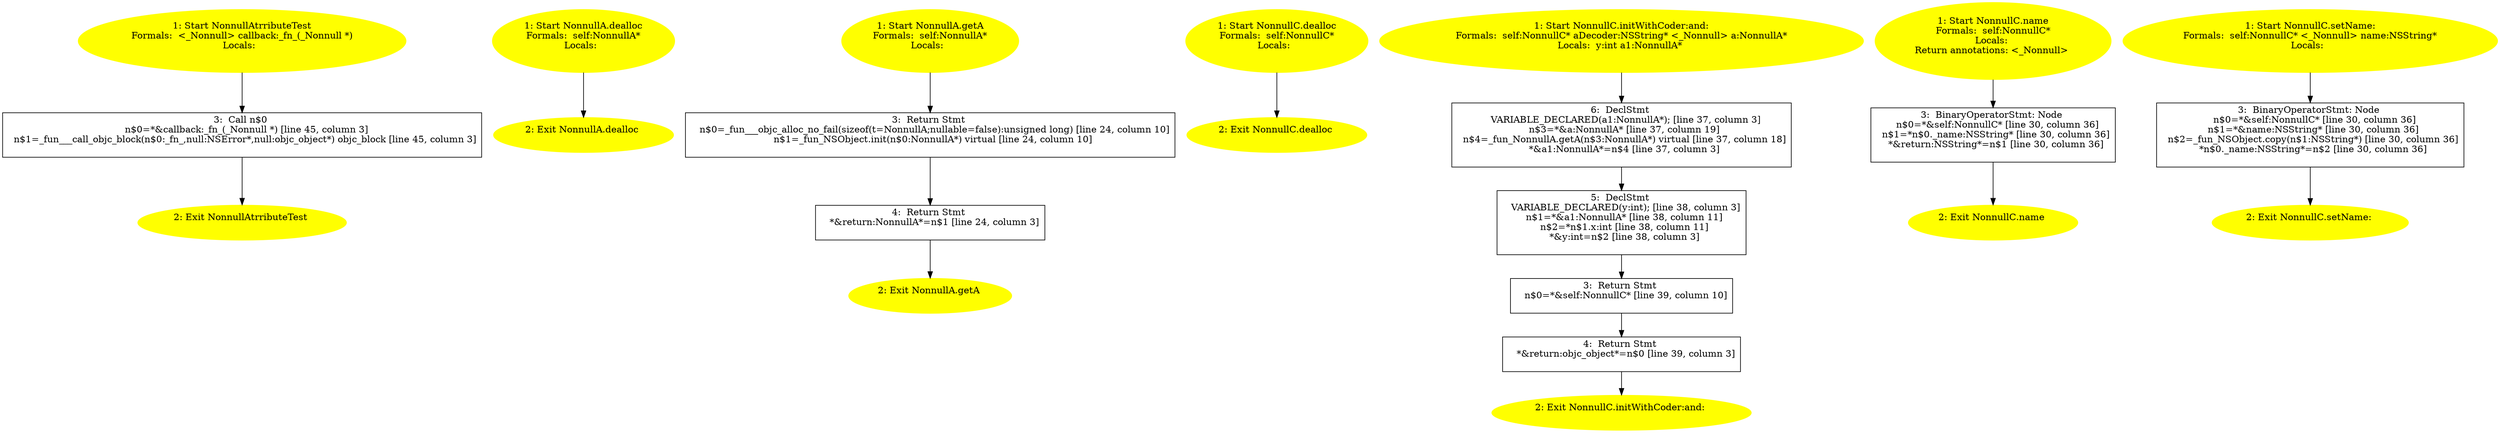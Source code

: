 /* @generated */
digraph cfg {
"NonnullAtrributeTest.69a49728cf7d46ab_1" [label="1: Start NonnullAtrributeTest\nFormals:  <_Nonnull> callback:_fn_(_Nonnull *)\nLocals:  \n  " color=yellow style=filled]
	

	 "NonnullAtrributeTest.69a49728cf7d46ab_1" -> "NonnullAtrributeTest.69a49728cf7d46ab_3" ;
"NonnullAtrributeTest.69a49728cf7d46ab_2" [label="2: Exit NonnullAtrributeTest \n  " color=yellow style=filled]
	

"NonnullAtrributeTest.69a49728cf7d46ab_3" [label="3:  Call n$0 \n   n$0=*&callback:_fn_(_Nonnull *) [line 45, column 3]\n  n$1=_fun___call_objc_block(n$0:_fn_,null:NSError*,null:objc_object*) objc_block [line 45, column 3]\n " shape="box"]
	

	 "NonnullAtrributeTest.69a49728cf7d46ab_3" -> "NonnullAtrributeTest.69a49728cf7d46ab_2" ;
"dealloc#NonnullA#[instance].1bb4d04737467238_1" [label="1: Start NonnullA.dealloc\nFormals:  self:NonnullA*\nLocals:  \n  " color=yellow style=filled]
	

	 "dealloc#NonnullA#[instance].1bb4d04737467238_1" -> "dealloc#NonnullA#[instance].1bb4d04737467238_2" ;
"dealloc#NonnullA#[instance].1bb4d04737467238_2" [label="2: Exit NonnullA.dealloc \n  " color=yellow style=filled]
	

"getA#NonnullA#[instance].bed6ee7d34a08b22_1" [label="1: Start NonnullA.getA\nFormals:  self:NonnullA*\nLocals:  \n  " color=yellow style=filled]
	

	 "getA#NonnullA#[instance].bed6ee7d34a08b22_1" -> "getA#NonnullA#[instance].bed6ee7d34a08b22_3" ;
"getA#NonnullA#[instance].bed6ee7d34a08b22_2" [label="2: Exit NonnullA.getA \n  " color=yellow style=filled]
	

"getA#NonnullA#[instance].bed6ee7d34a08b22_3" [label="3:  Return Stmt \n   n$0=_fun___objc_alloc_no_fail(sizeof(t=NonnullA;nullable=false):unsigned long) [line 24, column 10]\n  n$1=_fun_NSObject.init(n$0:NonnullA*) virtual [line 24, column 10]\n " shape="box"]
	

	 "getA#NonnullA#[instance].bed6ee7d34a08b22_3" -> "getA#NonnullA#[instance].bed6ee7d34a08b22_4" ;
"getA#NonnullA#[instance].bed6ee7d34a08b22_4" [label="4:  Return Stmt \n   *&return:NonnullA*=n$1 [line 24, column 3]\n " shape="box"]
	

	 "getA#NonnullA#[instance].bed6ee7d34a08b22_4" -> "getA#NonnullA#[instance].bed6ee7d34a08b22_2" ;
"dealloc#NonnullC#[instance].f40310f4b791fbd6_1" [label="1: Start NonnullC.dealloc\nFormals:  self:NonnullC*\nLocals:  \n  " color=yellow style=filled]
	

	 "dealloc#NonnullC#[instance].f40310f4b791fbd6_1" -> "dealloc#NonnullC#[instance].f40310f4b791fbd6_2" ;
"dealloc#NonnullC#[instance].f40310f4b791fbd6_2" [label="2: Exit NonnullC.dealloc \n  " color=yellow style=filled]
	

"initWithCoder:and:#NonnullC(class.6f76fa7b7626e4a1_1" [label="1: Start NonnullC.initWithCoder:and:\nFormals:  self:NonnullC* aDecoder:NSString* <_Nonnull> a:NonnullA*\nLocals:  y:int a1:NonnullA* \n  " color=yellow style=filled]
	

	 "initWithCoder:and:#NonnullC(class.6f76fa7b7626e4a1_1" -> "initWithCoder:and:#NonnullC(class.6f76fa7b7626e4a1_6" ;
"initWithCoder:and:#NonnullC(class.6f76fa7b7626e4a1_2" [label="2: Exit NonnullC.initWithCoder:and: \n  " color=yellow style=filled]
	

"initWithCoder:and:#NonnullC(class.6f76fa7b7626e4a1_3" [label="3:  Return Stmt \n   n$0=*&self:NonnullC* [line 39, column 10]\n " shape="box"]
	

	 "initWithCoder:and:#NonnullC(class.6f76fa7b7626e4a1_3" -> "initWithCoder:and:#NonnullC(class.6f76fa7b7626e4a1_4" ;
"initWithCoder:and:#NonnullC(class.6f76fa7b7626e4a1_4" [label="4:  Return Stmt \n   *&return:objc_object*=n$0 [line 39, column 3]\n " shape="box"]
	

	 "initWithCoder:and:#NonnullC(class.6f76fa7b7626e4a1_4" -> "initWithCoder:and:#NonnullC(class.6f76fa7b7626e4a1_2" ;
"initWithCoder:and:#NonnullC(class.6f76fa7b7626e4a1_5" [label="5:  DeclStmt \n   VARIABLE_DECLARED(y:int); [line 38, column 3]\n  n$1=*&a1:NonnullA* [line 38, column 11]\n  n$2=*n$1.x:int [line 38, column 11]\n  *&y:int=n$2 [line 38, column 3]\n " shape="box"]
	

	 "initWithCoder:and:#NonnullC(class.6f76fa7b7626e4a1_5" -> "initWithCoder:and:#NonnullC(class.6f76fa7b7626e4a1_3" ;
"initWithCoder:and:#NonnullC(class.6f76fa7b7626e4a1_6" [label="6:  DeclStmt \n   VARIABLE_DECLARED(a1:NonnullA*); [line 37, column 3]\n  n$3=*&a:NonnullA* [line 37, column 19]\n  n$4=_fun_NonnullA.getA(n$3:NonnullA*) virtual [line 37, column 18]\n  *&a1:NonnullA*=n$4 [line 37, column 3]\n " shape="box"]
	

	 "initWithCoder:and:#NonnullC(class.6f76fa7b7626e4a1_6" -> "initWithCoder:and:#NonnullC(class.6f76fa7b7626e4a1_5" ;
"name#NonnullC#[instance].04f39ceb961fdad9_1" [label="1: Start NonnullC.name\nFormals:  self:NonnullC*\nLocals: \nReturn annotations: <_Nonnull> \n  " color=yellow style=filled]
	

	 "name#NonnullC#[instance].04f39ceb961fdad9_1" -> "name#NonnullC#[instance].04f39ceb961fdad9_3" ;
"name#NonnullC#[instance].04f39ceb961fdad9_2" [label="2: Exit NonnullC.name \n  " color=yellow style=filled]
	

"name#NonnullC#[instance].04f39ceb961fdad9_3" [label="3:  BinaryOperatorStmt: Node \n   n$0=*&self:NonnullC* [line 30, column 36]\n  n$1=*n$0._name:NSString* [line 30, column 36]\n  *&return:NSString*=n$1 [line 30, column 36]\n " shape="box"]
	

	 "name#NonnullC#[instance].04f39ceb961fdad9_3" -> "name#NonnullC#[instance].04f39ceb961fdad9_2" ;
"setName:#NonnullC(class NSString).b850b5df43afd06b_1" [label="1: Start NonnullC.setName:\nFormals:  self:NonnullC* <_Nonnull> name:NSString*\nLocals:  \n  " color=yellow style=filled]
	

	 "setName:#NonnullC(class NSString).b850b5df43afd06b_1" -> "setName:#NonnullC(class NSString).b850b5df43afd06b_3" ;
"setName:#NonnullC(class NSString).b850b5df43afd06b_2" [label="2: Exit NonnullC.setName: \n  " color=yellow style=filled]
	

"setName:#NonnullC(class NSString).b850b5df43afd06b_3" [label="3:  BinaryOperatorStmt: Node \n   n$0=*&self:NonnullC* [line 30, column 36]\n  n$1=*&name:NSString* [line 30, column 36]\n  n$2=_fun_NSObject.copy(n$1:NSString*) [line 30, column 36]\n  *n$0._name:NSString*=n$2 [line 30, column 36]\n " shape="box"]
	

	 "setName:#NonnullC(class NSString).b850b5df43afd06b_3" -> "setName:#NonnullC(class NSString).b850b5df43afd06b_2" ;
}

